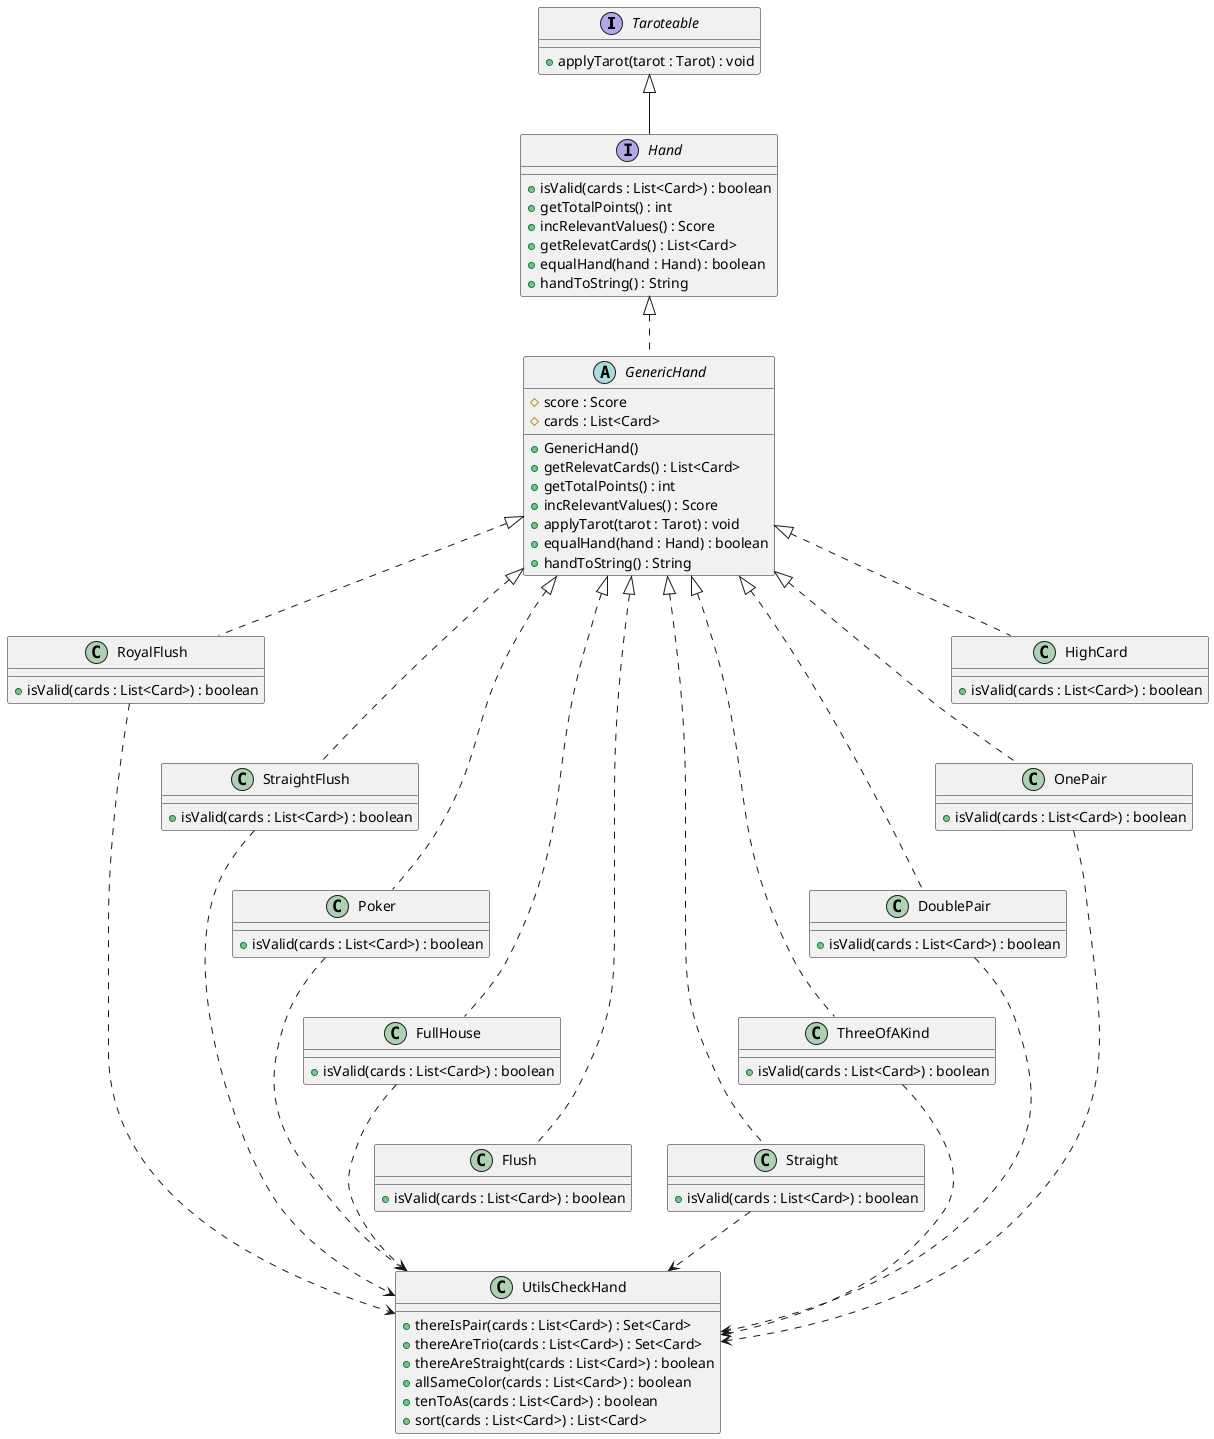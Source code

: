 @startumlinterface Taroteable {    + applyTarot(tarot : Tarot) : void}class RoyalFlush {    + isValid(cards : List<Card>) : boolean}class StraightFlush {    + isValid(cards : List<Card>) : boolean}class Poker {    + isValid(cards : List<Card>) : boolean}class FullHouse {    + isValid(cards : List<Card>) : boolean}class Flush {    + isValid(cards : List<Card>) : boolean}class Straight {    + isValid(cards : List<Card>) : boolean}class ThreeOfAKind {    + isValid(cards : List<Card>) : boolean}class DoublePair {    + isValid(cards : List<Card>) : boolean}class OnePair {    + isValid(cards : List<Card>) : boolean}class HighCard {    + isValid(cards : List<Card>) : boolean}interface Hand implements Taroteable {    + isValid(cards : List<Card>) : boolean    + getTotalPoints() : int    + incRelevantValues() : Score    + getRelevatCards() : List<Card>    + equalHand(hand : Hand) : boolean    + handToString() : String}class UtilsCheckHand {    + thereIsPair(cards : List<Card>) : Set<Card>    + thereAreTrio(cards : List<Card>) : Set<Card>    + thereAreStraight(cards : List<Card>) : boolean    + allSameColor(cards : List<Card>) : boolean    + tenToAs(cards : List<Card>) : boolean    + sort(cards : List<Card>) : List<Card>}abstract class GenericHand implements Hand {    # score : Score    # cards : List<Card>    + GenericHand()    + getRelevatCards() : List<Card>    + getTotalPoints() : int    + incRelevantValues() : Score    + applyTarot(tarot : Tarot) : void    + equalHand(hand : Hand) : boolean    + handToString() : String}GenericHand <|.. RoyalFlushGenericHand <|... StraightFlushGenericHand <|.... PokerGenericHand <|..... FullHouseGenericHand <|...... FlushGenericHand <|...... StraightGenericHand <|..... ThreeOfAKindGenericHand <|.... DoublePairGenericHand <|... OnePairGenericHand <|.. HighCardOnePair ..> UtilsCheckHandDoublePair ..> UtilsCheckHandThreeOfAKind ..> UtilsCheckHandStraight ..> UtilsCheckHandStraightFlush ..> UtilsCheckHandFullHouse ..> UtilsCheckHandPoker ..> UtilsCheckHandRoyalFlush ..> UtilsCheckHand@enduml